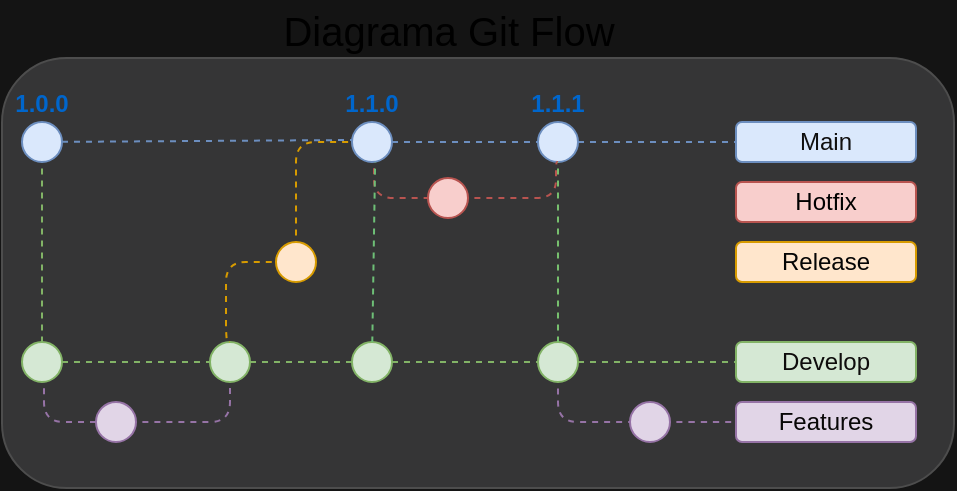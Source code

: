 <mxfile>
    <diagram id="eb4RkcTrDOfMe1-_7F2D" name="Gitflow">
        <mxGraphModel dx="627" dy="514" grid="0" gridSize="10" guides="1" tooltips="1" connect="1" arrows="1" fold="1" page="0" pageScale="1" pageWidth="827" pageHeight="1169" background="#141414" math="0" shadow="0">
            <root>
                <mxCell id="0"/>
                <mxCell id="1" parent="0"/>
                <mxCell id="38" value="" style="rounded=1;whiteSpace=wrap;html=1;fillColor=#353536;strokeColor=#4D4D4D;" vertex="1" parent="1">
                    <mxGeometry x="126" y="38" width="476" height="215" as="geometry"/>
                </mxCell>
                <mxCell id="39" value="" style="endArrow=none;dashed=1;html=1;fillColor=#dae8fc;strokeColor=#6c8ebf;flowAnimation=0;" edge="1" parent="1" source="44" target="42">
                    <mxGeometry width="50" height="50" relative="1" as="geometry">
                        <mxPoint x="50" y="80" as="sourcePoint"/>
                        <mxPoint x="730" y="80" as="targetPoint"/>
                    </mxGeometry>
                </mxCell>
                <mxCell id="40" style="edgeStyle=orthogonalEdgeStyle;rounded=1;orthogonalLoop=1;jettySize=auto;html=1;dashed=1;endArrow=none;endFill=0;fillColor=#d5e8d4;strokeColor=#82b366;flowAnimation=1;entryX=0.5;entryY=0;entryDx=0;entryDy=0;" edge="1" parent="1" source="41" target="50">
                    <mxGeometry relative="1" as="geometry">
                        <Array as="points">
                            <mxPoint x="146" y="180"/>
                        </Array>
                    </mxGeometry>
                </mxCell>
                <mxCell id="41" value="1.0.0" style="ellipse;whiteSpace=wrap;html=1;aspect=fixed;fillColor=#dae8fc;strokeColor=#6c8ebf;fontStyle=1;labelPosition=center;verticalLabelPosition=top;align=center;verticalAlign=bottom;fontColor=#0066CC;rounded=1;" vertex="1" parent="1">
                    <mxGeometry x="136" y="70" width="20" height="20" as="geometry"/>
                </mxCell>
                <mxCell id="42" value="&lt;font color=&quot;#100f0f&quot;&gt;Main&lt;/font&gt;" style="text;html=1;strokeColor=#6c8ebf;fillColor=#dae8fc;align=center;verticalAlign=middle;whiteSpace=wrap;rounded=1;fontColor=#151414;" vertex="1" parent="1">
                    <mxGeometry x="493" y="70" width="90" height="20" as="geometry"/>
                </mxCell>
                <mxCell id="43" value="" style="ellipse;whiteSpace=wrap;html=1;aspect=fixed;fillColor=#f8cecc;strokeColor=#b85450;rounded=1;" vertex="1" parent="1">
                    <mxGeometry x="339" y="98" width="20" height="20" as="geometry"/>
                </mxCell>
                <mxCell id="44" value="1.1.1" style="ellipse;whiteSpace=wrap;html=1;aspect=fixed;fillColor=#dae8fc;strokeColor=#6c8ebf;fontStyle=1;labelPosition=center;verticalLabelPosition=top;align=center;verticalAlign=bottom;fontColor=#0066CC;rounded=1;" vertex="1" parent="1">
                    <mxGeometry x="394" y="70" width="20" height="20" as="geometry"/>
                </mxCell>
                <mxCell id="45" value="" style="endArrow=none;dashed=1;html=1;fillColor=#dae8fc;strokeColor=#6c8ebf;flowAnimation=0;" edge="1" parent="1" source="57" target="44">
                    <mxGeometry width="50" height="50" relative="1" as="geometry">
                        <mxPoint x="60" y="80" as="sourcePoint"/>
                        <mxPoint x="710" y="80" as="targetPoint"/>
                    </mxGeometry>
                </mxCell>
                <mxCell id="46" style="edgeStyle=orthogonalEdgeStyle;rounded=1;orthogonalLoop=1;jettySize=auto;html=1;fillColor=#f8cecc;strokeColor=#b85450;dashed=1;endArrow=none;endFill=0;entryX=0;entryY=0.5;entryDx=0;entryDy=0;flowAnimation=1;" edge="1" parent="1" source="57" target="43">
                    <mxGeometry relative="1" as="geometry">
                        <Array as="points">
                            <mxPoint x="312" y="108"/>
                        </Array>
                    </mxGeometry>
                </mxCell>
                <mxCell id="47" value="Hotfix" style="text;html=1;strokeColor=#b85450;fillColor=#f8cecc;align=center;verticalAlign=middle;whiteSpace=wrap;rounded=1;fontColor=#000000;" vertex="1" parent="1">
                    <mxGeometry x="493" y="100" width="90" height="20" as="geometry"/>
                </mxCell>
                <mxCell id="48" style="edgeStyle=orthogonalEdgeStyle;rounded=1;orthogonalLoop=1;jettySize=auto;html=1;dashed=1;endArrow=none;endFill=0;fillColor=#d5e8d4;strokeColor=#82b366;flowAnimation=0;" edge="1" parent="1" source="70" target="51">
                    <mxGeometry relative="1" as="geometry">
                        <mxPoint x="710" y="190" as="targetPoint"/>
                    </mxGeometry>
                </mxCell>
                <mxCell id="49" style="edgeStyle=orthogonalEdgeStyle;rounded=1;orthogonalLoop=1;jettySize=auto;html=1;dashed=1;endArrow=none;endFill=0;fontSize=10;fontColor=#FFB570;fillColor=#e1d5e7;strokeColor=#9673a6;flowAnimation=1;" edge="1" parent="1" source="50" target="67">
                    <mxGeometry relative="1" as="geometry">
                        <Array as="points">
                            <mxPoint x="147" y="220"/>
                        </Array>
                    </mxGeometry>
                </mxCell>
                <mxCell id="50" value="" style="ellipse;whiteSpace=wrap;html=1;aspect=fixed;fillColor=#d5e8d4;strokeColor=#82b366;rounded=1;" vertex="1" parent="1">
                    <mxGeometry x="136" y="180" width="20" height="20" as="geometry"/>
                </mxCell>
                <mxCell id="51" value="&lt;font color=&quot;#0e0c0c&quot;&gt;Develop&lt;/font&gt;" style="text;html=1;strokeColor=#82b366;fillColor=#d5e8d4;align=center;verticalAlign=middle;whiteSpace=wrap;rounded=1;" vertex="1" parent="1">
                    <mxGeometry x="493" y="180" width="90" height="20" as="geometry"/>
                </mxCell>
                <mxCell id="52" value="" style="ellipse;whiteSpace=wrap;html=1;aspect=fixed;fillColor=#d5e8d4;strokeColor=#82b366;rounded=1;" vertex="1" parent="1">
                    <mxGeometry x="230.0" y="180" width="20" height="20" as="geometry"/>
                </mxCell>
                <mxCell id="53" style="edgeStyle=orthogonalEdgeStyle;rounded=1;orthogonalLoop=1;jettySize=auto;html=1;dashed=1;endArrow=none;endFill=0;fillColor=#d5e8d4;strokeColor=#82b366;exitX=1;exitY=0.5;exitDx=0;exitDy=0;flowAnimation=0;entryX=0;entryY=0.5;entryDx=0;entryDy=0;" edge="1" parent="1" source="50" target="52">
                    <mxGeometry relative="1" as="geometry">
                        <mxPoint x="326" y="190.0" as="targetPoint"/>
                        <mxPoint x="261" y="190" as="sourcePoint"/>
                    </mxGeometry>
                </mxCell>
                <mxCell id="54" style="edgeStyle=orthogonalEdgeStyle;rounded=1;orthogonalLoop=1;jettySize=auto;html=1;dashed=1;endArrow=none;endFill=0;fontSize=10;fontColor=#FFB570;fillColor=#ffe6cc;strokeColor=#d79b00;exitX=0.5;exitY=0;exitDx=0;exitDy=0;flowAnimation=1;" edge="1" parent="1" source="52" target="60">
                    <mxGeometry relative="1" as="geometry">
                        <Array as="points">
                            <mxPoint x="238" y="180"/>
                            <mxPoint x="238" y="140"/>
                        </Array>
                    </mxGeometry>
                </mxCell>
                <mxCell id="55" value="" style="ellipse;whiteSpace=wrap;html=1;aspect=fixed;fillColor=#d5e8d4;strokeColor=#82b366;rounded=1;" vertex="1" parent="1">
                    <mxGeometry x="301" y="180" width="20" height="20" as="geometry"/>
                </mxCell>
                <mxCell id="56" style="edgeStyle=orthogonalEdgeStyle;rounded=1;orthogonalLoop=1;jettySize=auto;html=1;dashed=1;endArrow=none;endFill=0;fillColor=#d5e8d4;strokeColor=#82b366;flowAnimation=0;" edge="1" parent="1" source="52" target="55">
                    <mxGeometry relative="1" as="geometry">
                        <mxPoint x="690" y="190" as="targetPoint"/>
                        <mxPoint x="380" y="190" as="sourcePoint"/>
                    </mxGeometry>
                </mxCell>
                <mxCell id="57" value="1.1.0" style="ellipse;whiteSpace=wrap;html=1;aspect=fixed;fillColor=#dae8fc;strokeColor=#6c8ebf;fontStyle=1;labelPosition=center;verticalLabelPosition=top;align=center;verticalAlign=bottom;fontColor=#0066CC;rounded=1;" vertex="1" parent="1">
                    <mxGeometry x="301" y="70" width="20" height="20" as="geometry"/>
                </mxCell>
                <mxCell id="58" value="" style="endArrow=none;dashed=1;html=1;fillColor=#dae8fc;strokeColor=#6c8ebf;flowAnimation=0;noJump=0;ignoreEdge=0;orthogonalLoop=0;comic=0;enumerate=0;startFill=1;" edge="1" parent="1" source="41">
                    <mxGeometry width="50" height="50" relative="1" as="geometry">
                        <mxPoint x="156.0" y="80" as="sourcePoint"/>
                        <mxPoint x="301" y="79" as="targetPoint"/>
                        <Array as="points"/>
                    </mxGeometry>
                </mxCell>
                <mxCell id="59" style="edgeStyle=orthogonalEdgeStyle;rounded=1;orthogonalLoop=1;jettySize=auto;html=1;dashed=1;endArrow=none;endFill=0;fontSize=10;fontColor=#FFB570;fillColor=#ffe6cc;strokeColor=#d79b00;entryX=0;entryY=0.5;entryDx=0;entryDy=0;exitX=0.5;exitY=0;exitDx=0;exitDy=0;flowAnimation=1;" edge="1" parent="1" source="60" target="57">
                    <mxGeometry relative="1" as="geometry"/>
                </mxCell>
                <mxCell id="60" value="" style="ellipse;whiteSpace=wrap;html=1;aspect=fixed;fontSize=10;labelPosition=center;verticalLabelPosition=top;align=center;verticalAlign=bottom;fillColor=#ffe6cc;strokeColor=#d79b00;fontColor=#FFB570;rounded=1;" vertex="1" parent="1">
                    <mxGeometry x="263" y="130" width="20" height="20" as="geometry"/>
                </mxCell>
                <mxCell id="61" value="&lt;font color=&quot;#050505&quot;&gt;Release&lt;/font&gt;" style="text;html=1;strokeColor=#d79b00;fillColor=#ffe6cc;align=center;verticalAlign=middle;whiteSpace=wrap;rounded=1;fontSize=12;" vertex="1" parent="1">
                    <mxGeometry x="493" y="130" width="90" height="20" as="geometry"/>
                </mxCell>
                <mxCell id="62" style="edgeStyle=orthogonalEdgeStyle;rounded=1;orthogonalLoop=1;jettySize=auto;html=1;dashed=1;endArrow=none;endFill=0;fontSize=10;fontColor=#FFB570;fillColor=#e1d5e7;strokeColor=#9673a6;flowAnimation=1;entryX=0.5;entryY=1;entryDx=0;entryDy=0;" edge="1" parent="1" source="67" target="52">
                    <mxGeometry relative="1" as="geometry">
                        <mxPoint x="333.66" y="199.34" as="targetPoint"/>
                    </mxGeometry>
                </mxCell>
                <mxCell id="63" value="&lt;font color=&quot;#080707&quot;&gt;Features&lt;/font&gt;" style="text;html=1;strokeColor=#9673a6;fillColor=#e1d5e7;align=center;verticalAlign=middle;whiteSpace=wrap;rounded=1;" vertex="1" parent="1">
                    <mxGeometry x="493" y="210" width="90" height="20" as="geometry"/>
                </mxCell>
                <mxCell id="64" style="edgeStyle=orthogonalEdgeStyle;rounded=1;orthogonalLoop=1;jettySize=auto;html=1;dashed=1;endArrow=none;endFill=0;fontSize=12;fontColor=#FFB570;fillColor=#e1d5e7;strokeColor=#9673a6;exitX=0.5;exitY=1;exitDx=0;exitDy=0;flowAnimation=1;" edge="1" parent="1" source="70" target="66">
                    <mxGeometry relative="1" as="geometry">
                        <Array as="points">
                            <mxPoint x="404" y="220"/>
                        </Array>
                        <mxPoint x="684.97" y="200" as="sourcePoint"/>
                    </mxGeometry>
                </mxCell>
                <mxCell id="65" style="edgeStyle=orthogonalEdgeStyle;rounded=1;orthogonalLoop=1;jettySize=auto;html=1;dashed=1;endArrow=none;endFill=0;fontSize=12;fontColor=#FFB570;fillColor=#e1d5e7;strokeColor=#9673a6;flowAnimation=1;" edge="1" parent="1" source="66" target="63">
                    <mxGeometry relative="1" as="geometry"/>
                </mxCell>
                <mxCell id="66" value="" style="ellipse;whiteSpace=wrap;html=1;aspect=fixed;fontSize=12;fillColor=#e1d5e7;strokeColor=#9673a6;rounded=1;" vertex="1" parent="1">
                    <mxGeometry x="440" y="210" width="20" height="20" as="geometry"/>
                </mxCell>
                <mxCell id="67" value="" style="ellipse;whiteSpace=wrap;html=1;aspect=fixed;fontSize=10;fillColor=#e1d5e7;strokeColor=#9673a6;rounded=1;" vertex="1" parent="1">
                    <mxGeometry x="173" y="210" width="20" height="20" as="geometry"/>
                </mxCell>
                <mxCell id="68" value="Diagrama Git Flow" style="text;html=1;strokeColor=none;fillColor=none;align=center;verticalAlign=middle;whiteSpace=wrap;rounded=1;fontSize=20;" vertex="1" parent="1">
                    <mxGeometry x="255.5" y="9" width="187" height="29" as="geometry"/>
                </mxCell>
                <mxCell id="69" value="" style="edgeStyle=orthogonalEdgeStyle;rounded=1;orthogonalLoop=1;jettySize=auto;html=1;dashed=1;endArrow=none;endFill=0;fillColor=#d5e8d4;strokeColor=#82b366;flowAnimation=0;" edge="1" parent="1" source="55" target="70">
                    <mxGeometry relative="1" as="geometry">
                        <mxPoint x="674.97" y="190" as="targetPoint"/>
                        <mxPoint x="321" y="190" as="sourcePoint"/>
                    </mxGeometry>
                </mxCell>
                <mxCell id="70" value="" style="ellipse;whiteSpace=wrap;html=1;aspect=fixed;fontSize=12;fillColor=#d5e8d4;strokeColor=#82b366;rounded=1;" vertex="1" parent="1">
                    <mxGeometry x="394" y="180" width="20" height="20" as="geometry"/>
                </mxCell>
                <mxCell id="71" style="edgeStyle=orthogonalEdgeStyle;rounded=1;orthogonalLoop=1;jettySize=auto;html=1;fillColor=#f8cecc;strokeColor=#b85450;dashed=1;endArrow=none;endFill=0;entryX=0.5;entryY=1;entryDx=0;entryDy=0;exitX=1;exitY=0.5;exitDx=0;exitDy=0;flowAnimation=1;" edge="1" parent="1" source="43" target="44">
                    <mxGeometry relative="1" as="geometry">
                        <Array as="points">
                            <mxPoint x="403" y="108"/>
                            <mxPoint x="403" y="90"/>
                        </Array>
                        <mxPoint x="364" y="108.0" as="sourcePoint"/>
                        <mxPoint x="391" y="126.05" as="targetPoint"/>
                    </mxGeometry>
                </mxCell>
                <mxCell id="72" value="" style="endArrow=none;dashed=1;html=1;fillColor=#dae8fc;strokeColor=#77bf6e;flowAnimation=1;exitX=0.5;exitY=1;exitDx=0;exitDy=0;entryX=0.5;entryY=0;entryDx=0;entryDy=0;" edge="1" parent="1" source="44" target="70">
                    <mxGeometry width="50" height="50" relative="1" as="geometry">
                        <mxPoint x="400.0" y="137" as="sourcePoint"/>
                        <mxPoint x="473.0" y="137" as="targetPoint"/>
                    </mxGeometry>
                </mxCell>
                <mxCell id="73" value="" style="endArrow=none;dashed=1;html=1;fillColor=#dae8fc;strokeColor=#6ebf77;flowAnimation=1;exitX=0.578;exitY=1.006;exitDx=0;exitDy=0;exitPerimeter=0;" edge="1" parent="1" source="57" target="55">
                    <mxGeometry width="50" height="50" relative="1" as="geometry">
                        <mxPoint x="327" y="98" as="sourcePoint"/>
                        <mxPoint x="327" y="188" as="targetPoint"/>
                    </mxGeometry>
                </mxCell>
            </root>
        </mxGraphModel>
    </diagram>
</mxfile>